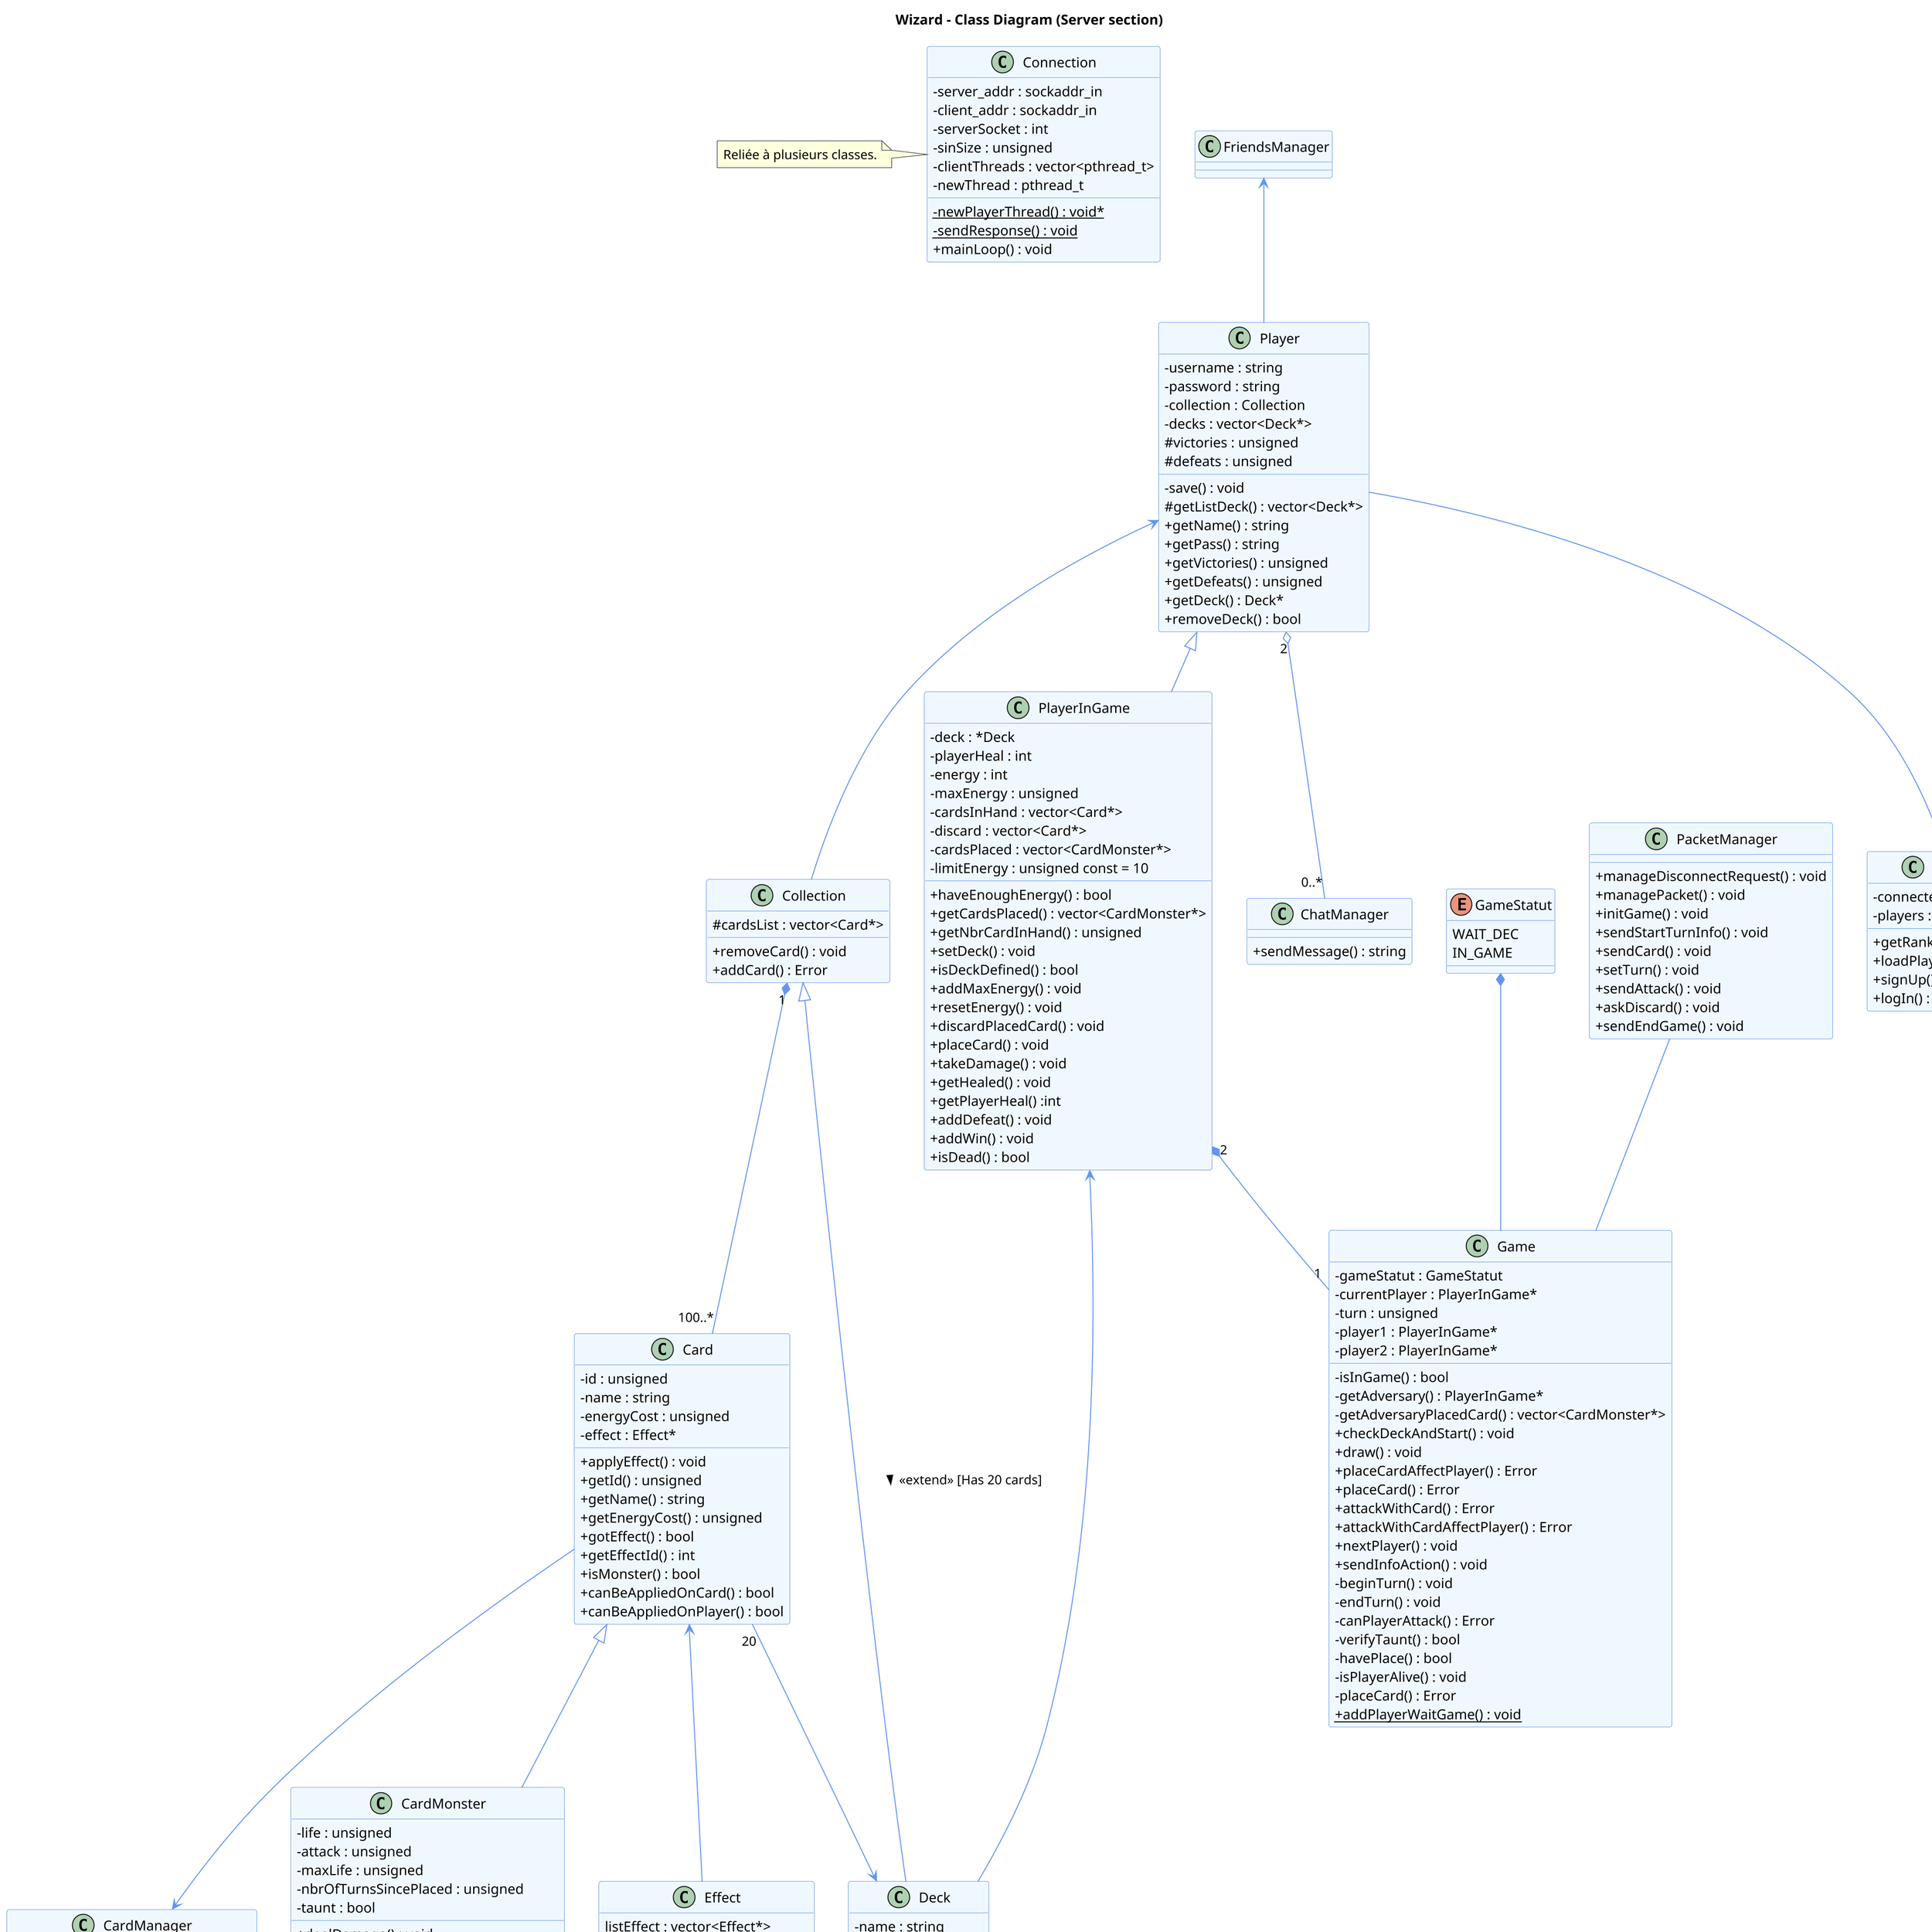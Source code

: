 @startuml
title Wizard - Class Diagram (Server section)

'accessibilité
skinparam classAttributeIconSize 0

'pas d'ombre
skinparam shadowing false

'taille de l'image
skinparam dpi 200 

'couleurs
skinparam class {
  BackgroundColor AliceBlue
  ArrowColor CornflowerBlue
  BorderColor CornflowerBlue
}
skinparam stereotypeCBackgroundColor OldLace


class Card {
  - id : unsigned
  - name : string
  - energyCost : unsigned
  - effect : Effect*
  + applyEffect() : void
  + getId() : unsigned
  + getName() : string
  + getEnergyCost() : unsigned
  + gotEffect() : bool
  + getEffectId() : int
  + isMonster() : bool
  + canBeAppliedOnCard() : bool
  + canBeAppliedOnPlayer() : bool
}

class CardManager {
  {static} listCard : std::map<unsigned, Card*>
  {static} getCardByID() : Card*
  {static} loadAllCards() : void
  {static} chooseCardWin() : Card*
}

class CardMonster {
  - life : unsigned
  - attack : unsigned
  - maxLife : unsigned
  - nbrOfTurnsSincePlaced : unsigned
  - taunt : bool
  + dealDamage() : void
  + incrementTurn() : void
  + getLife() : unsigned
  + getAttack() : unsigned
  + getMaxLife() : unsigned
  + getNbrOfTurnsSincePlaced() : unsigned
  + isTaunt() : bool
  + setTaunt() : void
  + setLife() : void
  + setAttack() : void
  + setMaxLife() : void
  + isDead() : bool
}

class ChatManager {
  + sendMessage() : string  
}

class Connection {
  - server_addr : sockaddr_in
  - client_addr : sockaddr_in
  - serverSocket : int
  - sinSize : unsigned 
  - clientThreads : vector<pthread_t>
  - newThread : pthread_t
  - {static} newPlayerThread() : void*
  - {static} sendResponse() : void
  + mainLoop() : void
}
note left : Reliée à plusieurs classes. 

class Deck {
  - name : string
  + getName() : string
  + isValide() : bool
  + pickup() : Card*
  + deleteDeck() : bool
  + copyDeck() : Deck*
  + getDeck() : Deck*
}

class Collection {
  # cardsList : vector<Card*>
  + removeCard() : void
  + addCard() : Error
}

class Effect {
  {static} listEffect : vector<Effect*>
  + getId() : unsigned
  + apply() : void
  + canBeAppliedOnCard() : bool
  + canBeAppliedOnPlayer() : bool
  + loadAllEffect() : void
  {static} getEffectByID() : Effect*
}

class FriendsManager {
  
}

class Game {
  - gameStatut : GameStatut
  - currentPlayer : PlayerInGame*
  - turn : unsigned 
  - player1 : PlayerInGame*
  - player2 : PlayerInGame*
  - isInGame() : bool
  - getAdversary() : PlayerInGame*
  - getAdversaryPlacedCard() : vector<CardMonster*>
  + checkDeckAndStart() : void
  + draw() : void
  + placeCardAffectPlayer() : Error
  + placeCard() : Error
  + attackWithCard() : Error
  + attackWithCardAffectPlayer() : Error
  + nextPlayer() : void
  + sendInfoAction() : void
  - beginTurn() : void
  - endTurn() : void
  - canPlayerAttack() : Error
  - verifyTaunt() : bool
  - havePlace() : bool
  - isPlayerAlive() : void
  - placeCard() : Error
  + {static} addPlayerWaitGame() : void
}

enum GameStatut {
  WAIT_DEC
  IN_GAME
}

class PacketManager {
  + manageDisconnectRequest() : void
  + managePacket() : void
  + initGame() : void
  + sendStartTurnInfo() : void
  + sendCard() : void
  + setTurn() : void
  + sendAttack() : void
  + askDiscard() : void
  + sendEndGame() : void
}


class Player {
  - username : string
  - password : string
  - collection : Collection
  - decks : vector<Deck*>
  # victories : unsigned
  # defeats : unsigned
  - save() : void
  # getListDeck() : vector<Deck*>
  + getName() : string
  + getPass() : string
  + getVictories() : unsigned
  + getDefeats() : unsigned
  + getDeck() : Deck*
  + removeDeck() : bool
}

class PlayerInGame {
  - deck : *Deck
  - playerHeal : int
  - energy : int
  - maxEnergy : unsigned
  - cardsInHand : vector<Card*>
  - discard : vector<Card*>
  - cardsPlaced : vector<CardMonster*>
  - limitEnergy : unsigned const = 10
  + haveEnoughEnergy() : bool
  + getCardsPlaced() : vector<CardMonster*>
  + getNbrCardInHand() : unsigned
  + setDeck() : void
  + isDeckDefined() : bool
  + addMaxEnergy() : void
  + resetEnergy() : void
  + discardPlacedCard() : void
  + placeCard() : void
  + takeDamage() : void
  + getHealed() : void
  + getPlayerHeal() :int
  + addDefeat() : void
  + addWin() : void
  + isDead() : bool
}

class PlayerManager {
  - connected : vector<Player*>
  - players : vector<Player*>
  + getRanking() : string
  + loadPlayers() : void
  + signUp() : Player*
  + logIn() : Player*
}


Player <|-- PlayerInGame
Card <|-- CardMonster
Card <-- Effect
PlayerInGame "2" *-- "1" Game
PlayerInGame <-- Deck
Player <-- Collection
Card "20" --> Deck
FriendsManager <-- Player
Player --> PlayerManager
Player "2" o-- "0..*" ChatManager
Card --> CardManager
Collection "1" *-- "100..*" Card
Collection <|-- Deck: <<extend>> [Has 20 cards] >
PacketManager -- Game
GameStatut *-- Game
@enduml